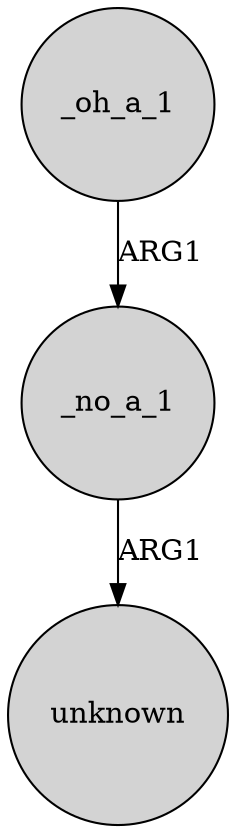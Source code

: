 digraph {
	node [shape=circle style=filled]
	_no_a_1 -> unknown [label=ARG1]
	_oh_a_1 -> _no_a_1 [label=ARG1]
}
